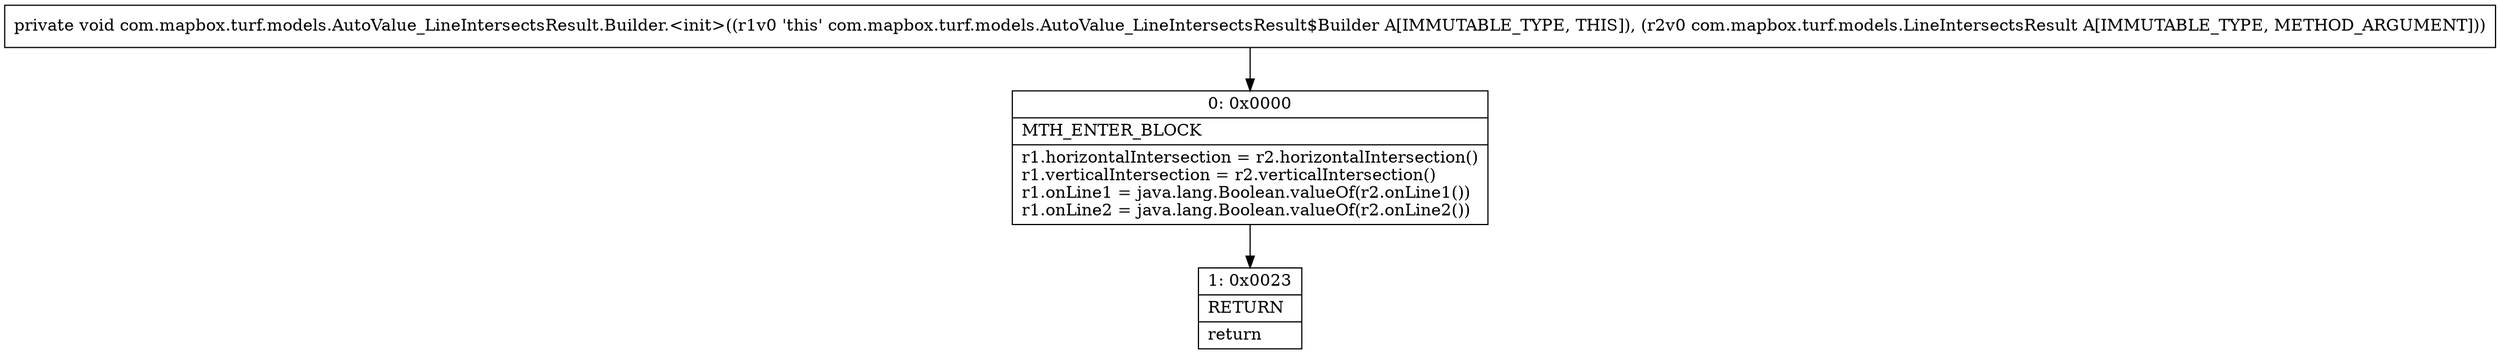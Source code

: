 digraph "CFG forcom.mapbox.turf.models.AutoValue_LineIntersectsResult.Builder.\<init\>(Lcom\/mapbox\/turf\/models\/LineIntersectsResult;)V" {
Node_0 [shape=record,label="{0\:\ 0x0000|MTH_ENTER_BLOCK\l|r1.horizontalIntersection = r2.horizontalIntersection()\lr1.verticalIntersection = r2.verticalIntersection()\lr1.onLine1 = java.lang.Boolean.valueOf(r2.onLine1())\lr1.onLine2 = java.lang.Boolean.valueOf(r2.onLine2())\l}"];
Node_1 [shape=record,label="{1\:\ 0x0023|RETURN\l|return\l}"];
MethodNode[shape=record,label="{private void com.mapbox.turf.models.AutoValue_LineIntersectsResult.Builder.\<init\>((r1v0 'this' com.mapbox.turf.models.AutoValue_LineIntersectsResult$Builder A[IMMUTABLE_TYPE, THIS]), (r2v0 com.mapbox.turf.models.LineIntersectsResult A[IMMUTABLE_TYPE, METHOD_ARGUMENT])) }"];
MethodNode -> Node_0;
Node_0 -> Node_1;
}

